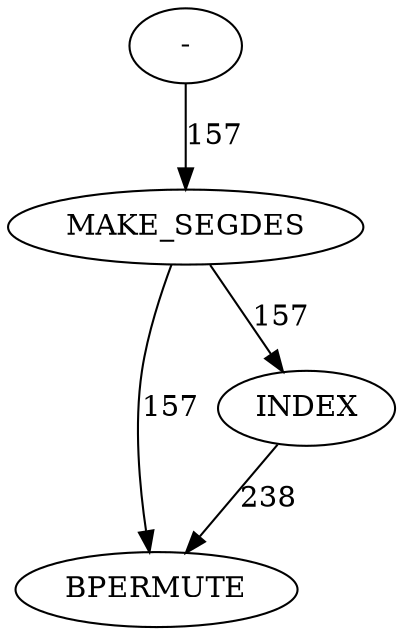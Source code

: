 digraph {
	cg_B_INST_15001 [label="-" cost=7585]
	cg_B_INST_15015 [label=BPERMUTE cost=46902]
	cg_B_INST_15002 [label=MAKE_SEGDES cost=5218]
	cg_B_INST_15007 [label=INDEX cost=93759]
	cg_B_INST_15001 -> cg_B_INST_15002 [label=157 cost=157]
	cg_B_INST_15002 -> cg_B_INST_15007 [label=157 cost=157]
	cg_B_INST_15002 -> cg_B_INST_15015 [label=157 cost=157]
	cg_B_INST_15007 -> cg_B_INST_15015 [label=238 cost=238]
}
